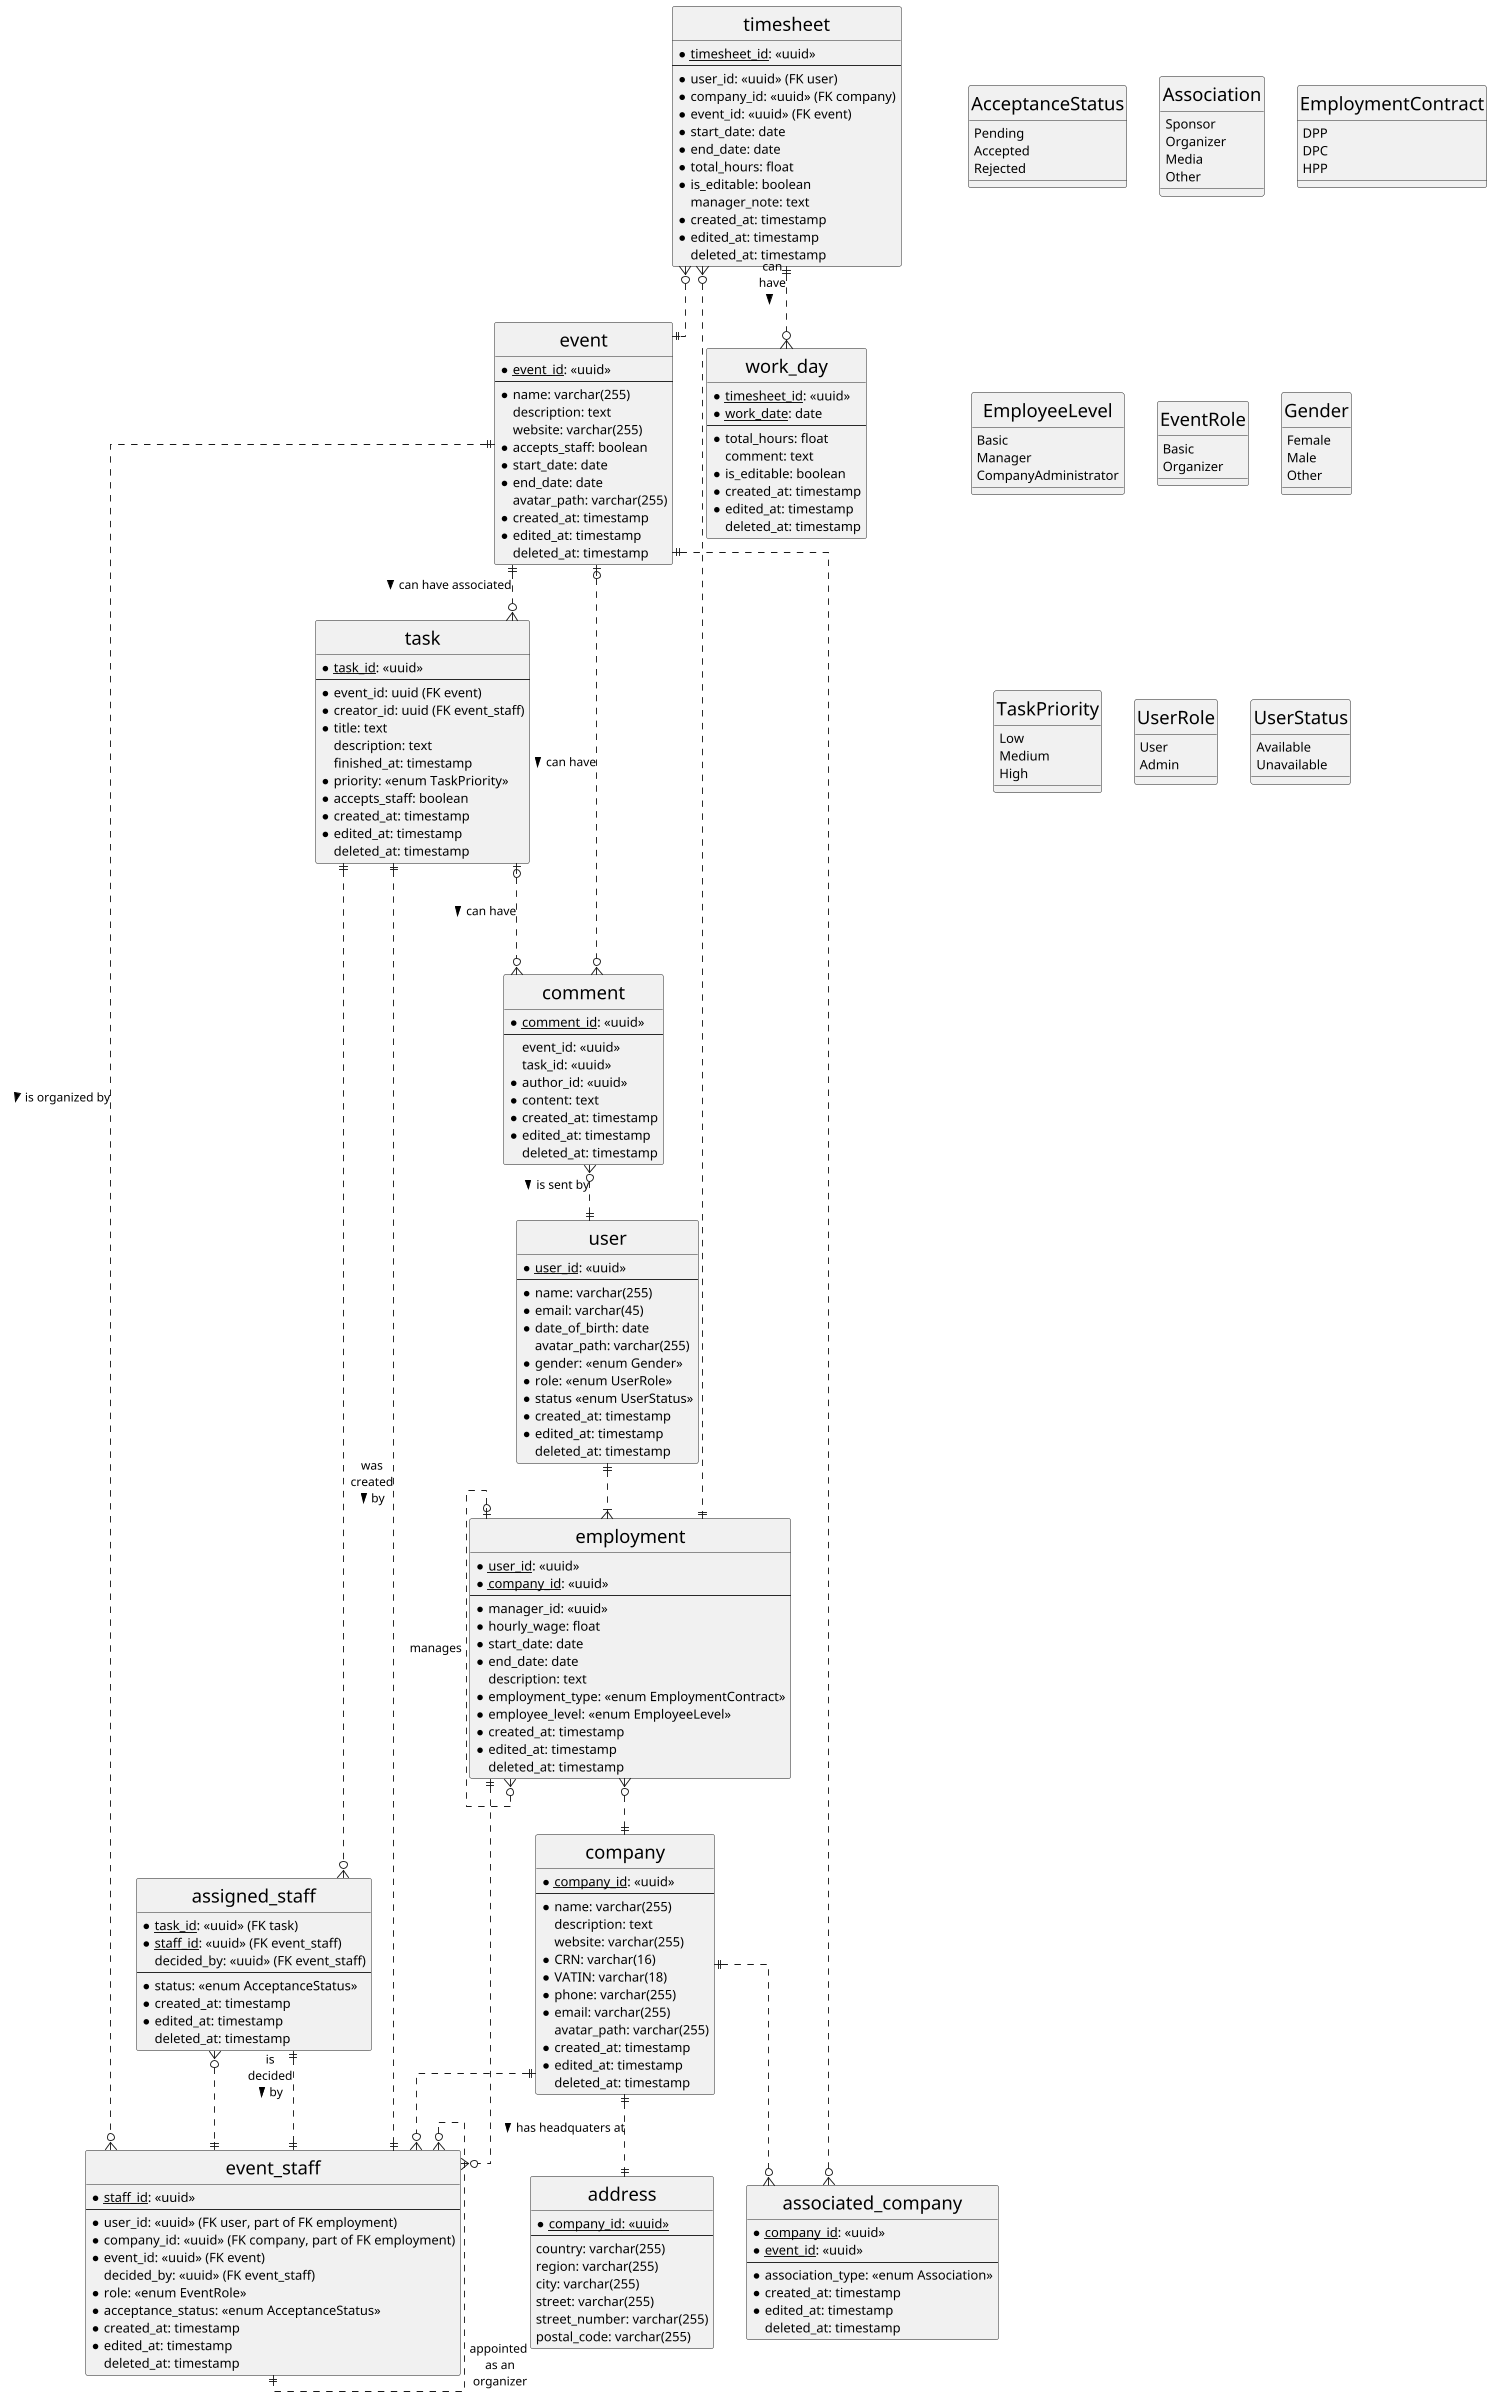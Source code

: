 @startuml erd
skinparam Linetype ortho
skinparam classFontSize 20
scale 2400 * 2400
hide circle

enum AcceptanceStatus {
    Pending
    Accepted
    Rejected
}

enum Association {
    Sponsor
    Organizer
    Media
    Other
}

enum EmploymentContract {
    DPP
    DPC
    HPP
}

enum EmployeeLevel {
    Basic
    Manager
    CompanyAdministrator
}

enum EventRole {
    Basic
    Organizer
}

enum Gender {
    Female
    Male
    Other
}

enum TaskPriority {
    Low
    Medium
    High
}

enum UserRole {
    User
    Admin
}

enum UserStatus {
    Available
    Unavailable
}

entity user {
    *<u>user_id</u>: <<uuid>>
    ---
    ' Full name. They will log in using their email.
    *name: varchar(255)
    *email: varchar(45)
    *date_of_birth: date
    avatar_path: varchar(255)
    *gender: <<enum Gender>>
    *role: <<enum UserRole>>
    *status <<enum UserStatus>>
    *created_at: timestamp
    *edited_at: timestamp
    deleted_at: timestamp
}

entity timesheet {
    *<u>timesheet_id</u>: <<uuid>>
    ---
    *user_id: <<uuid>> (FK user)
    *company_id: <<uuid>> (FK company)
    *event_id: <<uuid>> (FK event)
    *start_date: date
    *end_date: date
    *total_hours: float
    *is_editable: boolean
    ' allows managers to leave notes in case of errors.
    manager_note: text
    *created_at: timestamp
    *edited_at: timestamp
    deleted_at: timestamp
}

entity work_day {
    *<u>timesheet_id</u>: <<uuid>>
    *<u>work_date</u>: date
    ---
    *total_hours: float
    comment: text
    *is_editable: boolean
    *created_at: timestamp
    *edited_at: timestamp
    deleted_at: timestamp
}

entity event {
    *<u>event_id</u>: <<uuid>>
    ---
    *name: varchar(255)
    description: text
    website: varchar(255)
    *accepts_staff: boolean
    *start_date: date
    *end_date: date
    avatar_path: varchar(255)
    *created_at: timestamp
    *edited_at: timestamp
    deleted_at: timestamp
}

entity task {
    *<u>task_id</u>: <<uuid>>
    --
    *event_id: uuid (FK event)
    *creator_id: uuid (FK event_staff)
    *title: text
    description: text
    finished_at: timestamp
    *priority: <<enum TaskPriority>>
    *accepts_staff: boolean
    *created_at: timestamp
    *edited_at: timestamp
    deleted_at: timestamp
}

entity assigned_staff {
    *<u>task_id</u>: <<uuid>> (FK task)
    *<u>staff_id</u>: <<uuid>> (FK event_staff)
    decided_by: <<uuid>> (FK event_staff)
    ---
    *status: <<enum AcceptanceStatus>>
    *created_at: timestamp
    *edited_at: timestamp
    deleted_at: timestamp
}

together {
    entity company {
        *<u>company_id</u>: <<uuid>>
        ---
        *name: varchar(255)
        description: text
        website: varchar(255)
        /' A Company Registration Number.

        Note: Different European countries use different format, some just
                numbers, some letters as well, but they all fit into 16 characters.
        '/
        *CRN: varchar(16)
        /'
        A Value-Added Tax Identification Number.

        Note: China seems to have a longest format with 18 characters.
        '/
        *VATIN: varchar(18)
        *phone: varchar(255)
        *email: varchar(255)
        avatar_path: varchar(255)
        *created_at: timestamp
        *edited_at: timestamp
        deleted_at: timestamp
    }

    /' 
        Normalization for compound type address.
        In case we want to expand some filtering.
        Also normalization.
    '/
    entity address {
        *<u>company_id<u>: <<uuid>>
        ---
        country: varchar(255)
        region: varchar(255)
        city: varchar(255)
        street: varchar(255)
        street_number: varchar(255)
        postal_code: varchar(255)
    }
}

entity associated_company {
    *<u>company_id</u>: <<uuid>>
    *<u>event_id</u>: <<uuid>>
    ---
    *association_type: <<enum Association>>
    *created_at: timestamp
    *edited_at: timestamp
    deleted_at: timestamp
}

entity employment {
    *<u>user_id</u>: <<uuid>>
    *<u>company_id</u>: <<uuid>>
    ---
    /' 
        manager_id and company_id give us the manager\'s employment record.
        manager_id is therefore the user ID of the manager.
    '/
    *manager_id: <<uuid>> 
    *hourly_wage: float
    *start_date: date
    *end_date: date
    ' Allows for descriptions of the employment's purpose.
    description: text
    *employment_type: <<enum EmploymentContract>>
    *employee_level: <<enum EmployeeLevel>>
    *created_at: timestamp
    *edited_at: timestamp
    deleted_at: timestamp
}

entity event_staff {
    *<u>staff_id</u>: <<uuid>>  
    ---
    *user_id: <<uuid>> (FK user, part of FK employment)
    *company_id: <<uuid>> (FK company, part of FK employment)
    *event_id: <<uuid>> (FK event)
    decided_by: <<uuid>> (FK event_staff)
    *role: <<enum EventRole>>
    *acceptance_status: <<enum AcceptanceStatus>>
    *created_at: timestamp
    *edited_at: timestamp
    deleted_at: timestamp
}

entity comment {
    *<u>comment_id</u>: <<uuid>>
    ---
    /' 
        Note that the nullability of event_id 
        and task_id is a xor relationship.
        So either event_id is null, and task_id is not null, or the opposite.
        They can\'t both be null, or both not be null.
    '/
    event_id: <<uuid>>
    task_id: <<uuid>>
    *author_id: <<uuid>>
    *content: text
    *created_at: timestamp
    *edited_at: timestamp
    deleted_at: timestamp
}

/'
  Class relations, possibly with labels.
'/
user||..|{employment
timesheet}o..||employment
timesheet||..o{work_day : can\nhave\n >
timesheet}o..||event
employment||..o{event_staff
employment}o..||company
employment|o..o{employment : manages
event||.o{associated_company
company||..o{associated_company
company||..||address : has headquaters at >
company||..o{event_staff
event||..o{event_staff : is organized by >
event||..o{task : can have associated >
event|o...o{comment : can have >
task|o...o{comment : can have >
comment}o..||user : is sent by >
task||..||event_staff : was\ncreated\nby >
task||..o{assigned_staff
assigned_staff}o..||event_staff
assigned_staff||..||event_staff : is\ndecided\nby >
event_staff}o..||event_staff : appointed\n as an\n organizer
@enduml